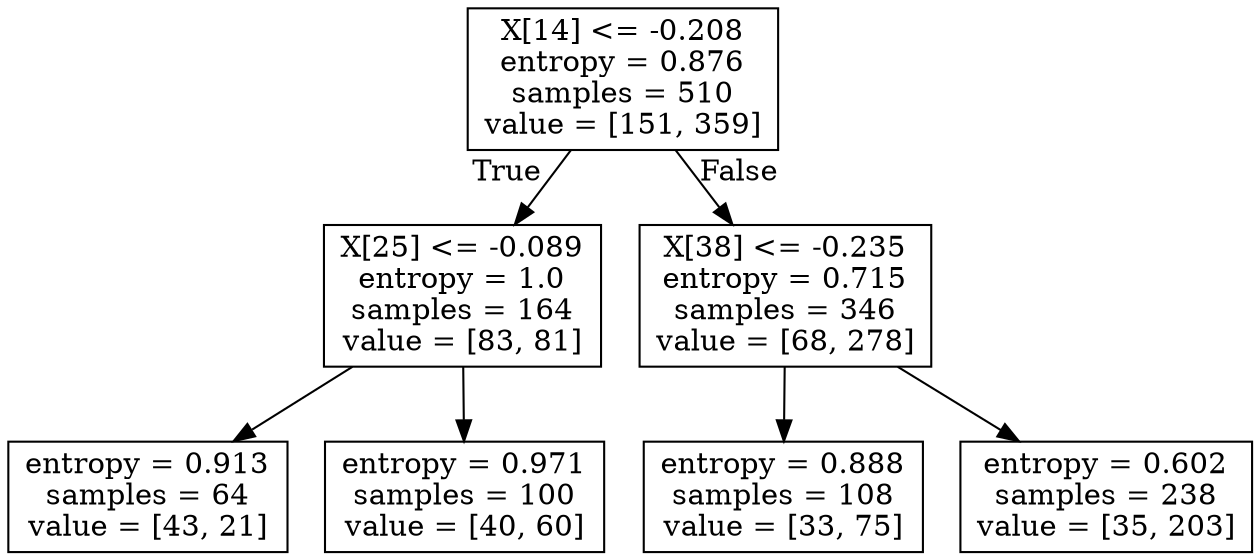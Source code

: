 digraph Tree {
node [shape=box] ;
0 [label="X[14] <= -0.208\nentropy = 0.876\nsamples = 510\nvalue = [151, 359]"] ;
1 [label="X[25] <= -0.089\nentropy = 1.0\nsamples = 164\nvalue = [83, 81]"] ;
0 -> 1 [labeldistance=2.5, labelangle=45, headlabel="True"] ;
2 [label="entropy = 0.913\nsamples = 64\nvalue = [43, 21]"] ;
1 -> 2 ;
3 [label="entropy = 0.971\nsamples = 100\nvalue = [40, 60]"] ;
1 -> 3 ;
4 [label="X[38] <= -0.235\nentropy = 0.715\nsamples = 346\nvalue = [68, 278]"] ;
0 -> 4 [labeldistance=2.5, labelangle=-45, headlabel="False"] ;
5 [label="entropy = 0.888\nsamples = 108\nvalue = [33, 75]"] ;
4 -> 5 ;
6 [label="entropy = 0.602\nsamples = 238\nvalue = [35, 203]"] ;
4 -> 6 ;
}